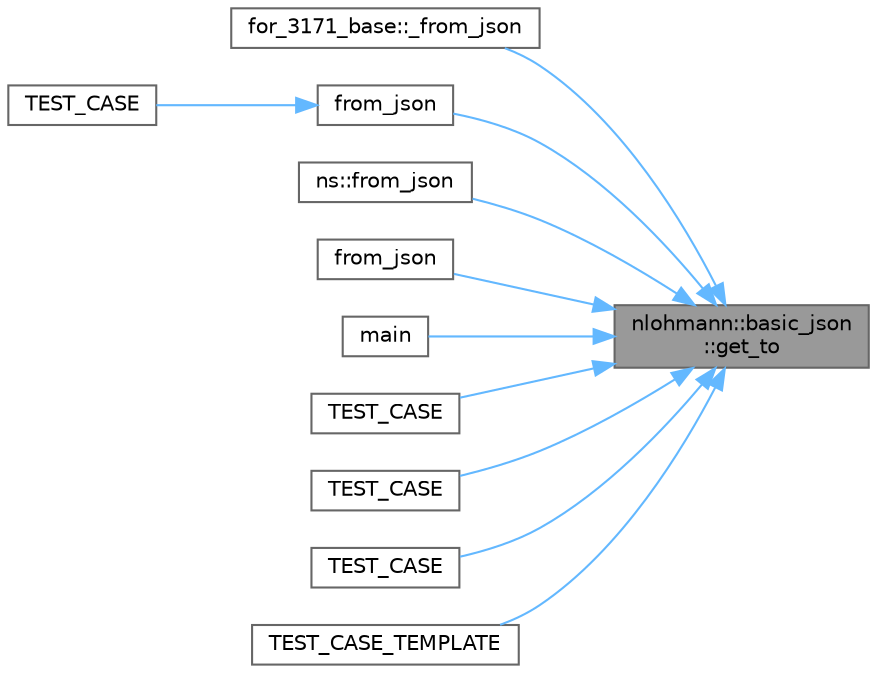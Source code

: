 digraph "nlohmann::basic_json::get_to"
{
 // LATEX_PDF_SIZE
  bgcolor="transparent";
  edge [fontname=Helvetica,fontsize=10,labelfontname=Helvetica,labelfontsize=10];
  node [fontname=Helvetica,fontsize=10,shape=box,height=0.2,width=0.4];
  rankdir="RL";
  Node1 [id="Node000001",label="nlohmann::basic_json\l::get_to",height=0.2,width=0.4,color="gray40", fillcolor="grey60", style="filled", fontcolor="black",tooltip="get a value (explicit)"];
  Node1 -> Node2 [id="edge1_Node000001_Node000002",dir="back",color="steelblue1",style="solid",tooltip=" "];
  Node2 [id="Node000002",label="for_3171_base::_from_json",height=0.2,width=0.4,color="grey40", fillcolor="white", style="filled",URL="$structfor__3171__base.html#a24139b3a8ac007a1418f04a77fc58f23",tooltip=" "];
  Node1 -> Node3 [id="edge2_Node000001_Node000003",dir="back",color="steelblue1",style="solid",tooltip=" "];
  Node3 [id="Node000003",label="from_json",height=0.2,width=0.4,color="grey40", fillcolor="white", style="filled",URL="$unit-regression2_8cpp.html#ae14d47158b902877a3fc6840ea80dd02",tooltip=" "];
  Node3 -> Node4 [id="edge3_Node000003_Node000004",dir="back",color="steelblue1",style="solid",tooltip=" "];
  Node4 [id="Node000004",label="TEST_CASE",height=0.2,width=0.4,color="grey40", fillcolor="white", style="filled",URL="$unit-noexcept_8cpp.html#aff84ea4e52478e3234b963e8296a063d",tooltip=" "];
  Node1 -> Node5 [id="edge4_Node000001_Node000005",dir="back",color="steelblue1",style="solid",tooltip=" "];
  Node5 [id="Node000005",label="ns::from_json",height=0.2,width=0.4,color="grey40", fillcolor="white", style="filled",URL="$namespacens.html#ad67f860ce03e82b028279f77f50cd6e7",tooltip=" "];
  Node1 -> Node6 [id="edge5_Node000001_Node000006",dir="back",color="steelblue1",style="solid",tooltip=" "];
  Node6 [id="Node000006",label="from_json",height=0.2,width=0.4,color="grey40", fillcolor="white", style="filled",URL="$unit-regression2_8cpp.html#a11859b18f00265a59bfb968d1ecfe1cb",tooltip=" "];
  Node1 -> Node7 [id="edge6_Node000001_Node000007",dir="back",color="steelblue1",style="solid",tooltip=" "];
  Node7 [id="Node000007",label="main",height=0.2,width=0.4,color="grey40", fillcolor="white", style="filled",URL="$get__to_8cpp.html#ae66f6b31b5ad750f1fe042a706a4e3d4",tooltip=" "];
  Node1 -> Node8 [id="edge7_Node000001_Node000008",dir="back",color="steelblue1",style="solid",tooltip=" "];
  Node8 [id="Node000008",label="TEST_CASE",height=0.2,width=0.4,color="grey40", fillcolor="white", style="filled",URL="$unit-iterators2_8cpp.html#a4da24b23faf415fb9c92205ace5d71bd",tooltip=" "];
  Node1 -> Node9 [id="edge8_Node000001_Node000009",dir="back",color="steelblue1",style="solid",tooltip=" "];
  Node9 [id="Node000009",label="TEST_CASE",height=0.2,width=0.4,color="grey40", fillcolor="white", style="filled",URL="$unit-regression2_8cpp.html#ae883c8adabfa3509d184fc46902df3bb",tooltip=" "];
  Node1 -> Node10 [id="edge9_Node000001_Node000010",dir="back",color="steelblue1",style="solid",tooltip=" "];
  Node10 [id="Node000010",label="TEST_CASE",height=0.2,width=0.4,color="grey40", fillcolor="white", style="filled",URL="$unit-conversions_8cpp.html#aa8be3dd5b043c3517f1420fe90da7d8c",tooltip=" "];
  Node1 -> Node11 [id="edge10_Node000001_Node000011",dir="back",color="steelblue1",style="solid",tooltip=" "];
  Node11 [id="Node000011",label="TEST_CASE_TEMPLATE",height=0.2,width=0.4,color="grey40", fillcolor="white", style="filled",URL="$unit-udt__macro_8cpp.html#ae5b92ceb54d7ebfe09c7e760cef3fa30",tooltip=" "];
}
